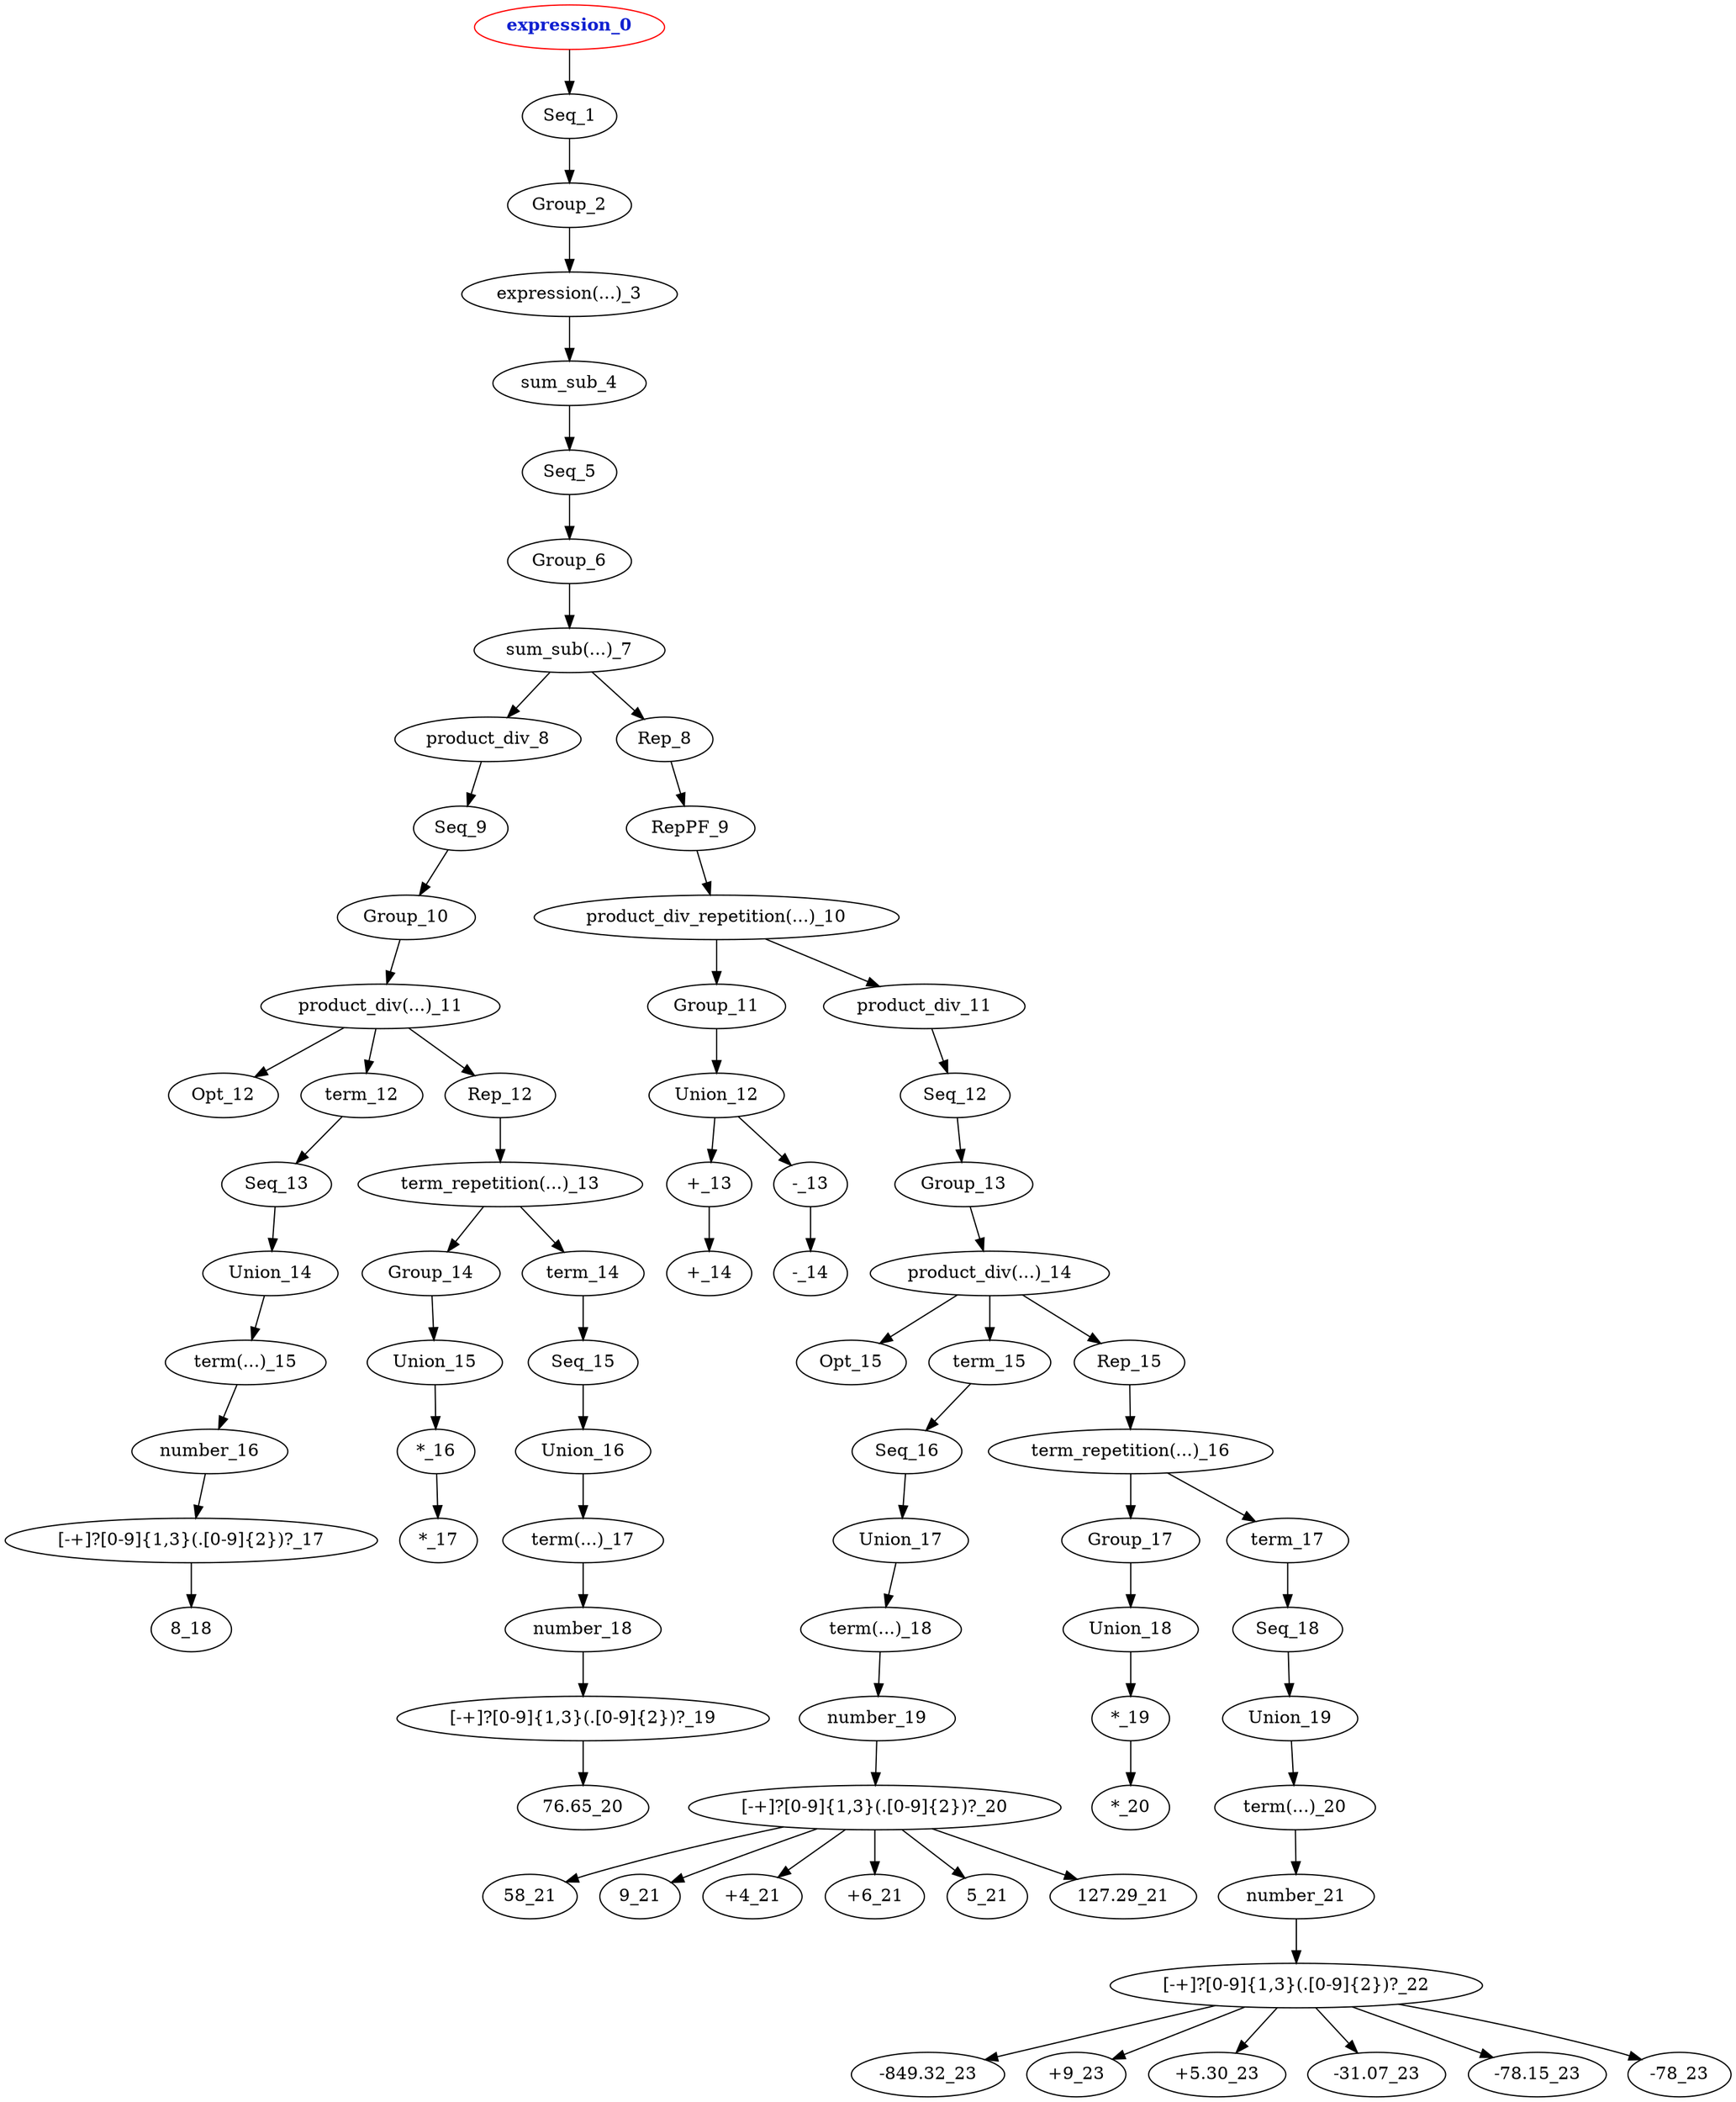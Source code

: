 digraph "ArithmeticExpression" {
edge ["class"="link-class"]
"expression_0" ["color"="red","label"=<<b>expression_0</b>>,"fontcolor"="#1020d0"]
"expression_0" -> "Seq_1" ["weight"="2.0"]
"Seq_1" -> "Group_2" ["weight"="2.0"]
"Group_2" -> "expression(...)_3" ["weight"="2.0"]
"expression(...)_3" -> "sum_sub_4" ["weight"="2.0"]
"sum_sub_4" -> "Seq_5" ["weight"="2.0"]
"Seq_5" -> "Group_6" ["weight"="2.0"]
"Group_6" -> "sum_sub(...)_7" ["weight"="2.0"]
"sum_sub(...)_7" -> "product_div_8" ["weight"="2.0"]
"sum_sub(...)_7" -> "Rep_8" ["weight"="2.0"]
"Rep_8" -> "RepPF_9" ["weight"="2.0"]
"product_div_8" -> "Seq_9" ["weight"="2.0"]
"Seq_9" -> "Group_10" ["weight"="2.0"]
"Group_10" -> "product_div(...)_11" ["weight"="2.0"]
"product_div(...)_11" -> "Opt_12" ["weight"="2.0"]
"product_div(...)_11" -> "term_12" ["weight"="2.0"]
"product_div(...)_11" -> "Rep_12" ["weight"="2.0"]
"Rep_12" -> "term_repetition(...)_13" ["weight"="2.0"]
"term_12" -> "Seq_13" ["weight"="2.0"]
"Seq_13" -> "Union_14" ["weight"="2.0"]
"Union_14" -> "term(...)_15" ["weight"="2.0"]
"term(...)_15" -> "number_16" ["weight"="2.0"]
"number_16" -> "[\-\+]?[0-9]{1,3}(\.[0-9]{2})?_17" ["weight"="2.0"]
"[\-\+]?[0-9]{1,3}(\.[0-9]{2})?_17" -> "8_18" ["weight"="2.0"]
"term_repetition(...)_13" -> "Group_14" ["weight"="2.0"]
"term_repetition(...)_13" -> "term_14" ["weight"="2.0"]
"term_14" -> "Seq_15" ["weight"="2.0"]
"Group_14" -> "Union_15" ["weight"="2.0"]
"Union_15" -> "*_16" ["weight"="2.0"]
"*_16" -> "*_17" ["weight"="2.0"]
"Seq_15" -> "Union_16" ["weight"="2.0"]
"Union_16" -> "term(...)_17" ["weight"="2.0"]
"term(...)_17" -> "number_18" ["weight"="2.0"]
"number_18" -> "[\-\+]?[0-9]{1,3}(\.[0-9]{2})?_19" ["weight"="2.0"]
"[\-\+]?[0-9]{1,3}(\.[0-9]{2})?_19" -> "76.65_20" ["weight"="2.0"]
"RepPF_9" -> "product_div_repetition(...)_10" ["weight"="2.0"]
"product_div_repetition(...)_10" -> "Group_11" ["weight"="2.0"]
"product_div_repetition(...)_10" -> "product_div_11" ["weight"="2.0"]
"product_div_11" -> "Seq_12" ["weight"="2.0"]
"Group_11" -> "Union_12" ["weight"="2.0"]
"Union_12" -> "+_13" ["weight"="2.0"]
"Union_12" -> "-_13" ["weight"="2.0"]
"-_13" -> "-_14" ["weight"="2.0"]
"+_13" -> "+_14" ["weight"="2.0"]
"Seq_12" -> "Group_13" ["weight"="2.0"]
"Group_13" -> "product_div(...)_14" ["weight"="2.0"]
"product_div(...)_14" -> "Opt_15" ["weight"="2.0"]
"product_div(...)_14" -> "term_15" ["weight"="2.0"]
"product_div(...)_14" -> "Rep_15" ["weight"="2.0"]
"Rep_15" -> "term_repetition(...)_16" ["weight"="2.0"]
"term_15" -> "Seq_16" ["weight"="2.0"]
"Seq_16" -> "Union_17" ["weight"="2.0"]
"Union_17" -> "term(...)_18" ["weight"="2.0"]
"term(...)_18" -> "number_19" ["weight"="2.0"]
"number_19" -> "[\-\+]?[0-9]{1,3}(\.[0-9]{2})?_20" ["weight"="2.0"]
"[\-\+]?[0-9]{1,3}(\.[0-9]{2})?_20" -> "58_21" ["weight"="2.0"]
"[\-\+]?[0-9]{1,3}(\.[0-9]{2})?_20" -> "9_21" ["weight"="2.0"]
"[\-\+]?[0-9]{1,3}(\.[0-9]{2})?_20" -> "+4_21" ["weight"="2.0"]
"[\-\+]?[0-9]{1,3}(\.[0-9]{2})?_20" -> "+6_21" ["weight"="2.0"]
"[\-\+]?[0-9]{1,3}(\.[0-9]{2})?_20" -> "5_21" ["weight"="2.0"]
"[\-\+]?[0-9]{1,3}(\.[0-9]{2})?_20" -> "127.29_21" ["weight"="2.0"]
"term_repetition(...)_16" -> "Group_17" ["weight"="2.0"]
"term_repetition(...)_16" -> "term_17" ["weight"="2.0"]
"term_17" -> "Seq_18" ["weight"="2.0"]
"Group_17" -> "Union_18" ["weight"="2.0"]
"Union_18" -> "*_19" ["weight"="2.0"]
"*_19" -> "*_20" ["weight"="2.0"]
"Seq_18" -> "Union_19" ["weight"="2.0"]
"Union_19" -> "term(...)_20" ["weight"="2.0"]
"term(...)_20" -> "number_21" ["weight"="2.0"]
"number_21" -> "[\-\+]?[0-9]{1,3}(\.[0-9]{2})?_22" ["weight"="2.0"]
"[\-\+]?[0-9]{1,3}(\.[0-9]{2})?_22" -> "-849.32_23" ["weight"="2.0"]
"[\-\+]?[0-9]{1,3}(\.[0-9]{2})?_22" -> "+9_23" ["weight"="2.0"]
"[\-\+]?[0-9]{1,3}(\.[0-9]{2})?_22" -> "+5.30_23" ["weight"="2.0"]
"[\-\+]?[0-9]{1,3}(\.[0-9]{2})?_22" -> "-31.07_23" ["weight"="2.0"]
"[\-\+]?[0-9]{1,3}(\.[0-9]{2})?_22" -> "-78.15_23" ["weight"="2.0"]
"[\-\+]?[0-9]{1,3}(\.[0-9]{2})?_22" -> "-78_23" ["weight"="2.0"]
}